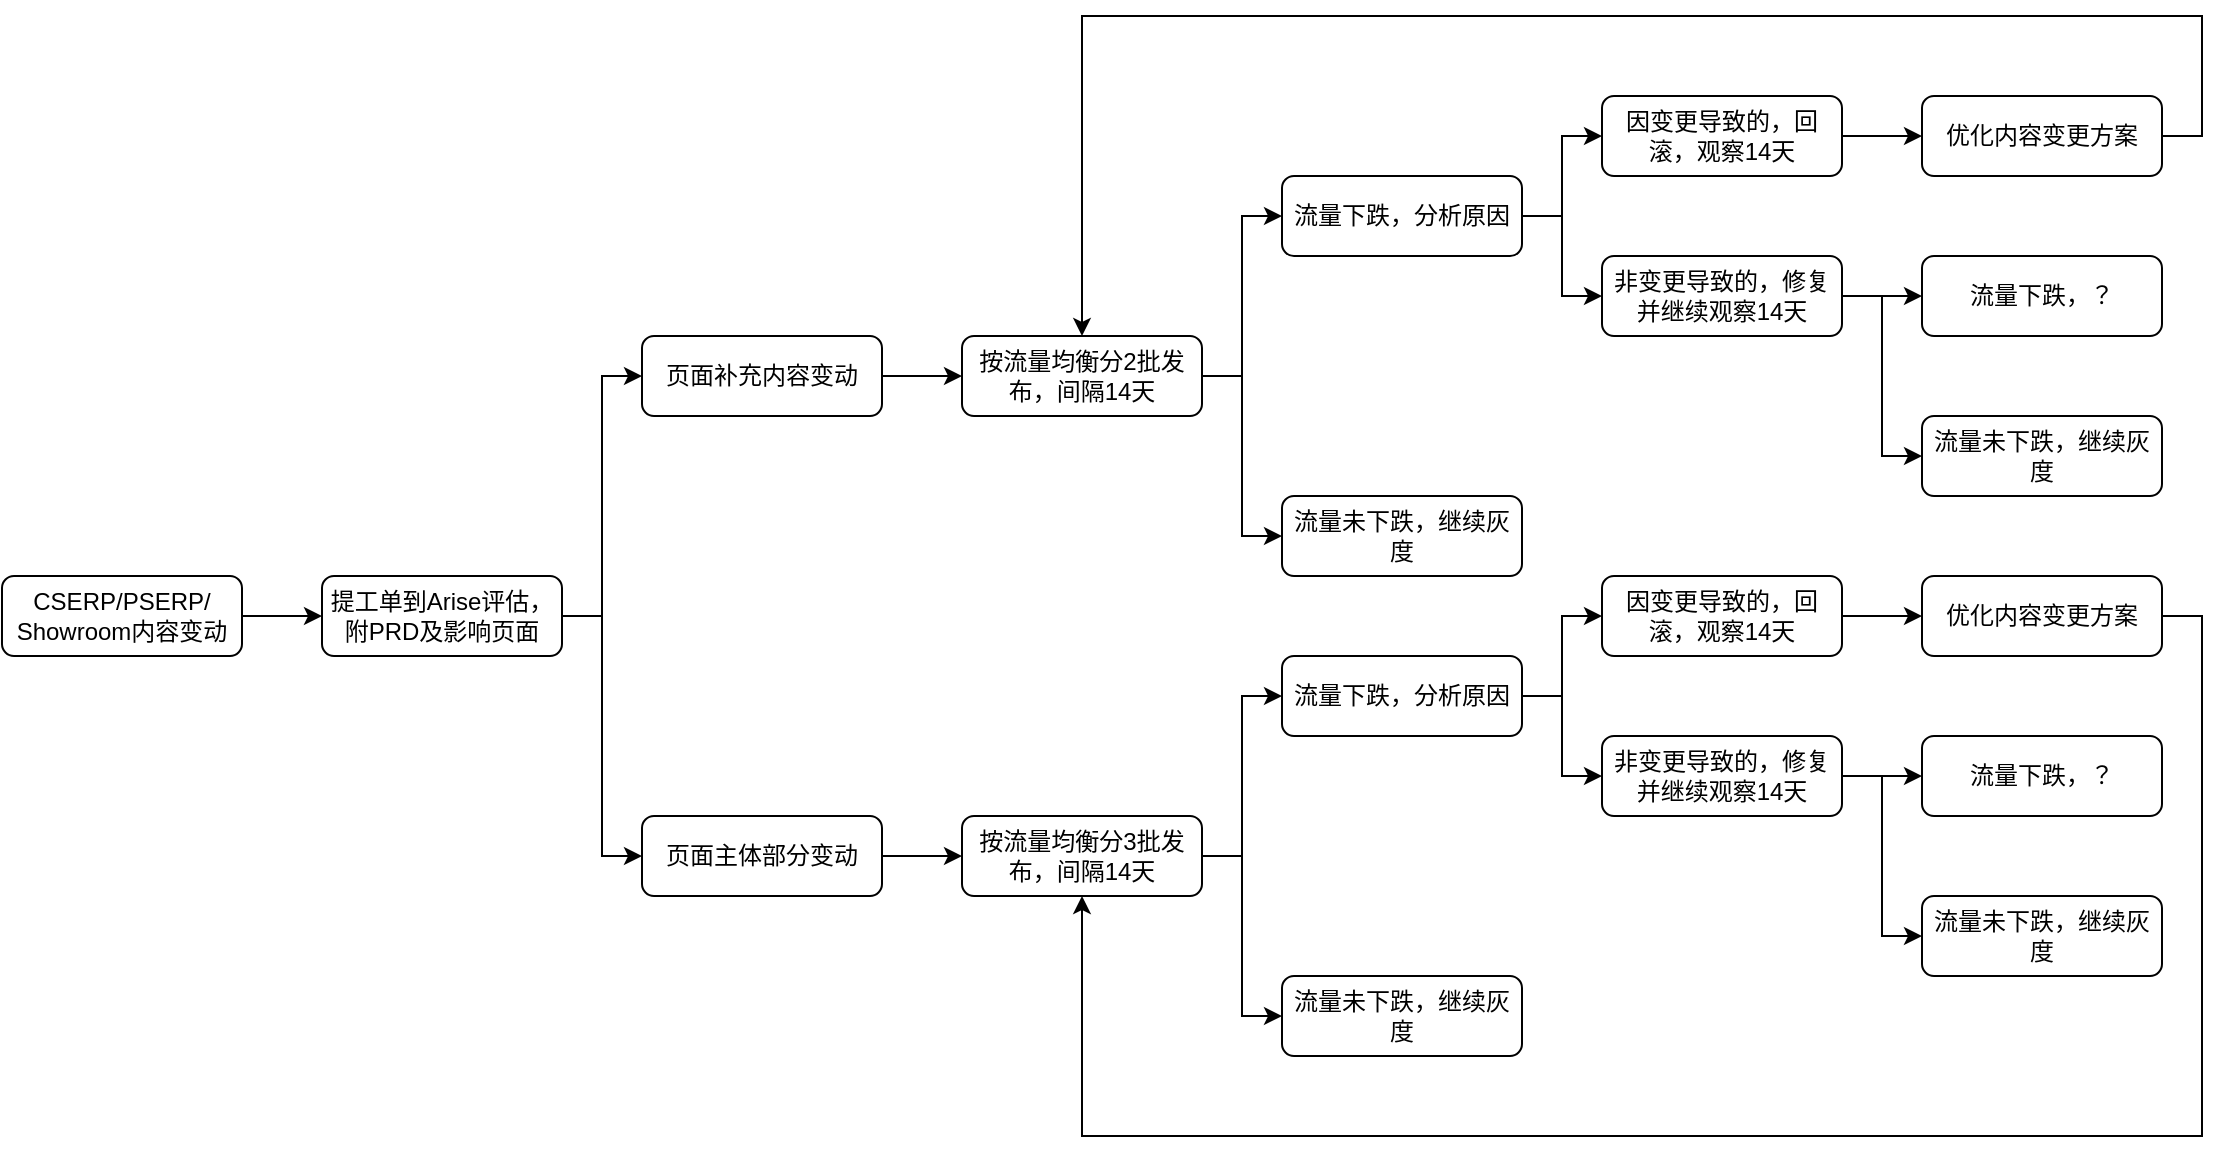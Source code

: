 <mxfile version="27.2.0">
  <diagram name="第 1 页" id="cPDzZspk4rFNg1R5x_Es">
    <mxGraphModel dx="1426" dy="1828" grid="1" gridSize="10" guides="1" tooltips="1" connect="1" arrows="1" fold="1" page="1" pageScale="1" pageWidth="827" pageHeight="1169" math="0" shadow="0">
      <root>
        <mxCell id="0" />
        <mxCell id="1" parent="0" />
        <mxCell id="_8_idL4iygTQgJaF1n6U-19" style="edgeStyle=orthogonalEdgeStyle;rounded=0;orthogonalLoop=1;jettySize=auto;html=1;exitX=1;exitY=0.5;exitDx=0;exitDy=0;entryX=0;entryY=0.5;entryDx=0;entryDy=0;" edge="1" parent="1" source="_8_idL4iygTQgJaF1n6U-1" target="_8_idL4iygTQgJaF1n6U-2">
          <mxGeometry relative="1" as="geometry" />
        </mxCell>
        <mxCell id="_8_idL4iygTQgJaF1n6U-1" value="CSERP/PSERP/&lt;div&gt;Showroom内容变动&lt;/div&gt;" style="rounded=1;whiteSpace=wrap;html=1;" vertex="1" parent="1">
          <mxGeometry x="40" y="160" width="120" height="40" as="geometry" />
        </mxCell>
        <mxCell id="_8_idL4iygTQgJaF1n6U-20" style="edgeStyle=orthogonalEdgeStyle;rounded=0;orthogonalLoop=1;jettySize=auto;html=1;exitX=1;exitY=0.5;exitDx=0;exitDy=0;entryX=0;entryY=0.5;entryDx=0;entryDy=0;" edge="1" parent="1" source="_8_idL4iygTQgJaF1n6U-2" target="_8_idL4iygTQgJaF1n6U-3">
          <mxGeometry relative="1" as="geometry" />
        </mxCell>
        <mxCell id="_8_idL4iygTQgJaF1n6U-21" style="edgeStyle=orthogonalEdgeStyle;rounded=0;orthogonalLoop=1;jettySize=auto;html=1;exitX=1;exitY=0.5;exitDx=0;exitDy=0;entryX=0;entryY=0.5;entryDx=0;entryDy=0;" edge="1" parent="1" source="_8_idL4iygTQgJaF1n6U-2" target="_8_idL4iygTQgJaF1n6U-4">
          <mxGeometry relative="1" as="geometry" />
        </mxCell>
        <mxCell id="_8_idL4iygTQgJaF1n6U-2" value="提工单到Arise评估，附PRD及影响页面" style="rounded=1;whiteSpace=wrap;html=1;" vertex="1" parent="1">
          <mxGeometry x="200" y="160" width="120" height="40" as="geometry" />
        </mxCell>
        <mxCell id="_8_idL4iygTQgJaF1n6U-22" style="edgeStyle=orthogonalEdgeStyle;rounded=0;orthogonalLoop=1;jettySize=auto;html=1;exitX=1;exitY=0.5;exitDx=0;exitDy=0;entryX=0;entryY=0.5;entryDx=0;entryDy=0;" edge="1" parent="1" source="_8_idL4iygTQgJaF1n6U-3" target="_8_idL4iygTQgJaF1n6U-5">
          <mxGeometry relative="1" as="geometry" />
        </mxCell>
        <mxCell id="_8_idL4iygTQgJaF1n6U-3" value="页面补充内容变动" style="rounded=1;whiteSpace=wrap;html=1;" vertex="1" parent="1">
          <mxGeometry x="360" y="40" width="120" height="40" as="geometry" />
        </mxCell>
        <mxCell id="_8_idL4iygTQgJaF1n6U-32" style="edgeStyle=orthogonalEdgeStyle;rounded=0;orthogonalLoop=1;jettySize=auto;html=1;exitX=1;exitY=0.5;exitDx=0;exitDy=0;entryX=0;entryY=0.5;entryDx=0;entryDy=0;" edge="1" parent="1" source="_8_idL4iygTQgJaF1n6U-4" target="_8_idL4iygTQgJaF1n6U-12">
          <mxGeometry relative="1" as="geometry" />
        </mxCell>
        <mxCell id="_8_idL4iygTQgJaF1n6U-4" value="页面主体部分变动" style="rounded=1;whiteSpace=wrap;html=1;" vertex="1" parent="1">
          <mxGeometry x="360" y="280" width="120" height="40" as="geometry" />
        </mxCell>
        <mxCell id="_8_idL4iygTQgJaF1n6U-25" style="edgeStyle=orthogonalEdgeStyle;rounded=0;orthogonalLoop=1;jettySize=auto;html=1;exitX=1;exitY=0.5;exitDx=0;exitDy=0;entryX=0;entryY=0.5;entryDx=0;entryDy=0;" edge="1" parent="1" source="_8_idL4iygTQgJaF1n6U-5" target="_8_idL4iygTQgJaF1n6U-6">
          <mxGeometry relative="1" as="geometry" />
        </mxCell>
        <mxCell id="_8_idL4iygTQgJaF1n6U-31" style="edgeStyle=orthogonalEdgeStyle;rounded=0;orthogonalLoop=1;jettySize=auto;html=1;exitX=1;exitY=0.5;exitDx=0;exitDy=0;entryX=0;entryY=0.5;entryDx=0;entryDy=0;" edge="1" parent="1" source="_8_idL4iygTQgJaF1n6U-5" target="_8_idL4iygTQgJaF1n6U-7">
          <mxGeometry relative="1" as="geometry" />
        </mxCell>
        <mxCell id="_8_idL4iygTQgJaF1n6U-5" value="按流量均衡分2批发布，间隔14天" style="rounded=1;whiteSpace=wrap;html=1;" vertex="1" parent="1">
          <mxGeometry x="520" y="40" width="120" height="40" as="geometry" />
        </mxCell>
        <mxCell id="_8_idL4iygTQgJaF1n6U-26" style="edgeStyle=orthogonalEdgeStyle;rounded=0;orthogonalLoop=1;jettySize=auto;html=1;exitX=1;exitY=0.5;exitDx=0;exitDy=0;entryX=0;entryY=0.5;entryDx=0;entryDy=0;" edge="1" parent="1" source="_8_idL4iygTQgJaF1n6U-6" target="_8_idL4iygTQgJaF1n6U-8">
          <mxGeometry relative="1" as="geometry" />
        </mxCell>
        <mxCell id="_8_idL4iygTQgJaF1n6U-28" style="edgeStyle=orthogonalEdgeStyle;rounded=0;orthogonalLoop=1;jettySize=auto;html=1;exitX=1;exitY=0.5;exitDx=0;exitDy=0;entryX=0;entryY=0.5;entryDx=0;entryDy=0;" edge="1" parent="1" source="_8_idL4iygTQgJaF1n6U-6" target="_8_idL4iygTQgJaF1n6U-17">
          <mxGeometry relative="1" as="geometry" />
        </mxCell>
        <mxCell id="_8_idL4iygTQgJaF1n6U-6" value="流量下跌，分析原因" style="rounded=1;whiteSpace=wrap;html=1;" vertex="1" parent="1">
          <mxGeometry x="680" y="-40" width="120" height="40" as="geometry" />
        </mxCell>
        <mxCell id="_8_idL4iygTQgJaF1n6U-7" value="流量未下跌，继续灰度" style="rounded=1;whiteSpace=wrap;html=1;" vertex="1" parent="1">
          <mxGeometry x="680" y="120" width="120" height="40" as="geometry" />
        </mxCell>
        <mxCell id="_8_idL4iygTQgJaF1n6U-27" style="edgeStyle=orthogonalEdgeStyle;rounded=0;orthogonalLoop=1;jettySize=auto;html=1;exitX=1;exitY=0.5;exitDx=0;exitDy=0;entryX=0;entryY=0.5;entryDx=0;entryDy=0;" edge="1" parent="1" source="_8_idL4iygTQgJaF1n6U-8" target="_8_idL4iygTQgJaF1n6U-10">
          <mxGeometry relative="1" as="geometry" />
        </mxCell>
        <mxCell id="_8_idL4iygTQgJaF1n6U-8" value="因变更导致的，回滚，观察14天" style="rounded=1;whiteSpace=wrap;html=1;" vertex="1" parent="1">
          <mxGeometry x="840" y="-80" width="120" height="40" as="geometry" />
        </mxCell>
        <mxCell id="_8_idL4iygTQgJaF1n6U-41" style="edgeStyle=orthogonalEdgeStyle;rounded=0;orthogonalLoop=1;jettySize=auto;html=1;exitX=1;exitY=0.5;exitDx=0;exitDy=0;entryX=0.5;entryY=0;entryDx=0;entryDy=0;" edge="1" parent="1" source="_8_idL4iygTQgJaF1n6U-10" target="_8_idL4iygTQgJaF1n6U-5">
          <mxGeometry relative="1" as="geometry">
            <Array as="points">
              <mxPoint x="1140" y="-60" />
              <mxPoint x="1140" y="-120" />
              <mxPoint x="580" y="-120" />
            </Array>
          </mxGeometry>
        </mxCell>
        <mxCell id="_8_idL4iygTQgJaF1n6U-10" value="优化内容变更方案" style="rounded=1;whiteSpace=wrap;html=1;" vertex="1" parent="1">
          <mxGeometry x="1000" y="-80" width="120" height="40" as="geometry" />
        </mxCell>
        <mxCell id="_8_idL4iygTQgJaF1n6U-33" style="edgeStyle=orthogonalEdgeStyle;rounded=0;orthogonalLoop=1;jettySize=auto;html=1;exitX=1;exitY=0.5;exitDx=0;exitDy=0;entryX=0;entryY=0.5;entryDx=0;entryDy=0;" edge="1" parent="1" source="_8_idL4iygTQgJaF1n6U-12" target="_8_idL4iygTQgJaF1n6U-13">
          <mxGeometry relative="1" as="geometry" />
        </mxCell>
        <mxCell id="_8_idL4iygTQgJaF1n6U-42" style="edgeStyle=orthogonalEdgeStyle;rounded=0;orthogonalLoop=1;jettySize=auto;html=1;exitX=1;exitY=0.5;exitDx=0;exitDy=0;entryX=0;entryY=0.5;entryDx=0;entryDy=0;" edge="1" parent="1" source="_8_idL4iygTQgJaF1n6U-12" target="_8_idL4iygTQgJaF1n6U-14">
          <mxGeometry relative="1" as="geometry" />
        </mxCell>
        <mxCell id="_8_idL4iygTQgJaF1n6U-12" value="按流量均衡分3批发布，间隔14天" style="rounded=1;whiteSpace=wrap;html=1;" vertex="1" parent="1">
          <mxGeometry x="520" y="280" width="120" height="40" as="geometry" />
        </mxCell>
        <mxCell id="_8_idL4iygTQgJaF1n6U-34" style="edgeStyle=orthogonalEdgeStyle;rounded=0;orthogonalLoop=1;jettySize=auto;html=1;exitX=1;exitY=0.5;exitDx=0;exitDy=0;entryX=0;entryY=0.5;entryDx=0;entryDy=0;" edge="1" parent="1" source="_8_idL4iygTQgJaF1n6U-13" target="_8_idL4iygTQgJaF1n6U-15">
          <mxGeometry relative="1" as="geometry" />
        </mxCell>
        <mxCell id="_8_idL4iygTQgJaF1n6U-35" style="edgeStyle=orthogonalEdgeStyle;rounded=0;orthogonalLoop=1;jettySize=auto;html=1;exitX=1;exitY=0.5;exitDx=0;exitDy=0;entryX=0;entryY=0.5;entryDx=0;entryDy=0;" edge="1" parent="1" source="_8_idL4iygTQgJaF1n6U-13" target="_8_idL4iygTQgJaF1n6U-18">
          <mxGeometry relative="1" as="geometry" />
        </mxCell>
        <mxCell id="_8_idL4iygTQgJaF1n6U-13" value="流量下跌，分析原因" style="rounded=1;whiteSpace=wrap;html=1;" vertex="1" parent="1">
          <mxGeometry x="680" y="200" width="120" height="40" as="geometry" />
        </mxCell>
        <mxCell id="_8_idL4iygTQgJaF1n6U-14" value="流量未下跌，继续灰度" style="rounded=1;whiteSpace=wrap;html=1;" vertex="1" parent="1">
          <mxGeometry x="680" y="360" width="120" height="40" as="geometry" />
        </mxCell>
        <mxCell id="_8_idL4iygTQgJaF1n6U-38" style="edgeStyle=orthogonalEdgeStyle;rounded=0;orthogonalLoop=1;jettySize=auto;html=1;exitX=1;exitY=0.5;exitDx=0;exitDy=0;entryX=0;entryY=0.5;entryDx=0;entryDy=0;" edge="1" parent="1" source="_8_idL4iygTQgJaF1n6U-15" target="_8_idL4iygTQgJaF1n6U-16">
          <mxGeometry relative="1" as="geometry" />
        </mxCell>
        <mxCell id="_8_idL4iygTQgJaF1n6U-15" value="因变更导致的，回滚，观察14天" style="rounded=1;whiteSpace=wrap;html=1;" vertex="1" parent="1">
          <mxGeometry x="840" y="160" width="120" height="40" as="geometry" />
        </mxCell>
        <mxCell id="_8_idL4iygTQgJaF1n6U-43" style="edgeStyle=orthogonalEdgeStyle;rounded=0;orthogonalLoop=1;jettySize=auto;html=1;exitX=1;exitY=0.5;exitDx=0;exitDy=0;entryX=0.5;entryY=1;entryDx=0;entryDy=0;" edge="1" parent="1" source="_8_idL4iygTQgJaF1n6U-16" target="_8_idL4iygTQgJaF1n6U-12">
          <mxGeometry relative="1" as="geometry">
            <Array as="points">
              <mxPoint x="1140" y="180" />
              <mxPoint x="1140" y="440" />
              <mxPoint x="580" y="440" />
            </Array>
          </mxGeometry>
        </mxCell>
        <mxCell id="_8_idL4iygTQgJaF1n6U-16" value="优化内容变更方案" style="rounded=1;whiteSpace=wrap;html=1;" vertex="1" parent="1">
          <mxGeometry x="1000" y="160" width="120" height="40" as="geometry" />
        </mxCell>
        <mxCell id="_8_idL4iygTQgJaF1n6U-29" style="edgeStyle=orthogonalEdgeStyle;rounded=0;orthogonalLoop=1;jettySize=auto;html=1;exitX=1;exitY=0.5;exitDx=0;exitDy=0;entryX=0;entryY=0.5;entryDx=0;entryDy=0;" edge="1" parent="1" source="_8_idL4iygTQgJaF1n6U-17" target="_8_idL4iygTQgJaF1n6U-23">
          <mxGeometry relative="1" as="geometry" />
        </mxCell>
        <mxCell id="_8_idL4iygTQgJaF1n6U-30" style="edgeStyle=orthogonalEdgeStyle;rounded=0;orthogonalLoop=1;jettySize=auto;html=1;exitX=1;exitY=0.5;exitDx=0;exitDy=0;entryX=0;entryY=0.5;entryDx=0;entryDy=0;" edge="1" parent="1" source="_8_idL4iygTQgJaF1n6U-17" target="_8_idL4iygTQgJaF1n6U-24">
          <mxGeometry relative="1" as="geometry" />
        </mxCell>
        <mxCell id="_8_idL4iygTQgJaF1n6U-17" value="非变更导致的，修复并继续观察14天" style="rounded=1;whiteSpace=wrap;html=1;" vertex="1" parent="1">
          <mxGeometry x="840" width="120" height="40" as="geometry" />
        </mxCell>
        <mxCell id="_8_idL4iygTQgJaF1n6U-39" style="edgeStyle=orthogonalEdgeStyle;rounded=0;orthogonalLoop=1;jettySize=auto;html=1;exitX=1;exitY=0.5;exitDx=0;exitDy=0;entryX=0;entryY=0.5;entryDx=0;entryDy=0;" edge="1" parent="1" source="_8_idL4iygTQgJaF1n6U-18" target="_8_idL4iygTQgJaF1n6U-36">
          <mxGeometry relative="1" as="geometry" />
        </mxCell>
        <mxCell id="_8_idL4iygTQgJaF1n6U-40" style="edgeStyle=orthogonalEdgeStyle;rounded=0;orthogonalLoop=1;jettySize=auto;html=1;exitX=1;exitY=0.5;exitDx=0;exitDy=0;entryX=0;entryY=0.5;entryDx=0;entryDy=0;" edge="1" parent="1" source="_8_idL4iygTQgJaF1n6U-18" target="_8_idL4iygTQgJaF1n6U-37">
          <mxGeometry relative="1" as="geometry" />
        </mxCell>
        <mxCell id="_8_idL4iygTQgJaF1n6U-18" value="非变更导致的，修复并继续观察14天" style="rounded=1;whiteSpace=wrap;html=1;" vertex="1" parent="1">
          <mxGeometry x="840" y="240" width="120" height="40" as="geometry" />
        </mxCell>
        <mxCell id="_8_idL4iygTQgJaF1n6U-23" value="流量下跌，？" style="rounded=1;whiteSpace=wrap;html=1;" vertex="1" parent="1">
          <mxGeometry x="1000" width="120" height="40" as="geometry" />
        </mxCell>
        <mxCell id="_8_idL4iygTQgJaF1n6U-24" value="流量未下跌，继续灰度" style="rounded=1;whiteSpace=wrap;html=1;" vertex="1" parent="1">
          <mxGeometry x="1000" y="80" width="120" height="40" as="geometry" />
        </mxCell>
        <mxCell id="_8_idL4iygTQgJaF1n6U-36" value="流量下跌，？" style="rounded=1;whiteSpace=wrap;html=1;" vertex="1" parent="1">
          <mxGeometry x="1000" y="240" width="120" height="40" as="geometry" />
        </mxCell>
        <mxCell id="_8_idL4iygTQgJaF1n6U-37" value="流量未下跌，继续灰度" style="rounded=1;whiteSpace=wrap;html=1;" vertex="1" parent="1">
          <mxGeometry x="1000" y="320" width="120" height="40" as="geometry" />
        </mxCell>
      </root>
    </mxGraphModel>
  </diagram>
</mxfile>
